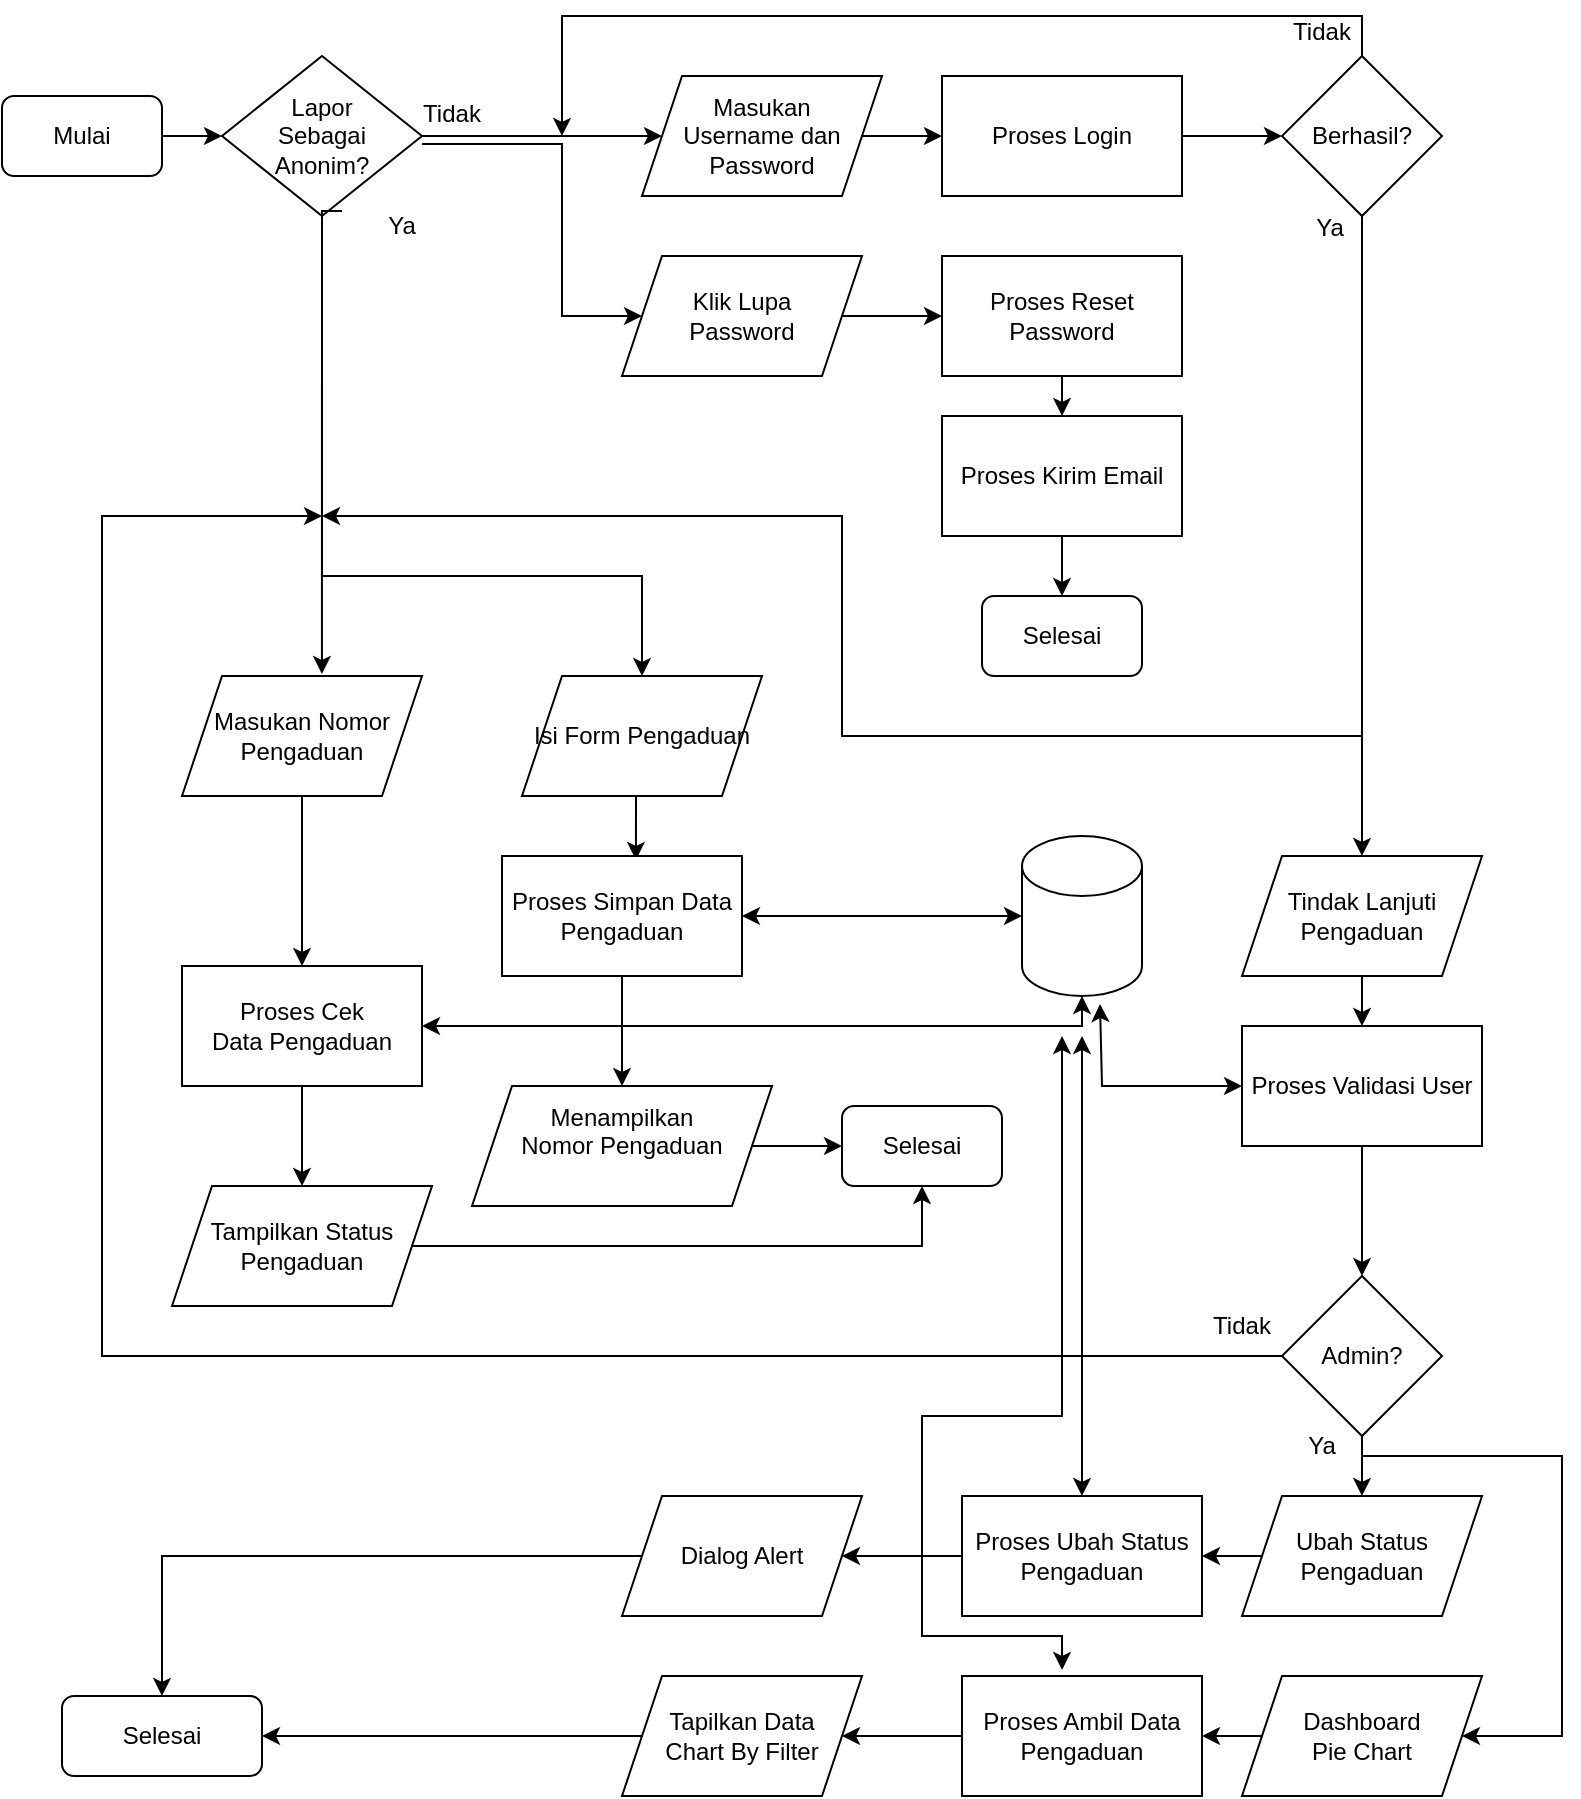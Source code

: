 <mxfile version="21.2.9" type="github">
  <diagram id="C5RBs43oDa-KdzZeNtuy" name="Page-1">
    <mxGraphModel dx="1222" dy="586" grid="1" gridSize="10" guides="1" tooltips="1" connect="1" arrows="1" fold="1" page="1" pageScale="1" pageWidth="827" pageHeight="1169" math="0" shadow="0">
      <root>
        <mxCell id="WIyWlLk6GJQsqaUBKTNV-0" />
        <mxCell id="WIyWlLk6GJQsqaUBKTNV-1" parent="WIyWlLk6GJQsqaUBKTNV-0" />
        <mxCell id="5g_yiBCIWojVpbgfXN-V-31" style="edgeStyle=orthogonalEdgeStyle;rounded=0;orthogonalLoop=1;jettySize=auto;html=1;exitX=1;exitY=0.5;exitDx=0;exitDy=0;entryX=0;entryY=0.5;entryDx=0;entryDy=0;" edge="1" parent="WIyWlLk6GJQsqaUBKTNV-1" source="5g_yiBCIWojVpbgfXN-V-0" target="5g_yiBCIWojVpbgfXN-V-1">
          <mxGeometry relative="1" as="geometry" />
        </mxCell>
        <mxCell id="5g_yiBCIWojVpbgfXN-V-0" value="Mulai" style="rounded=1;whiteSpace=wrap;html=1;" vertex="1" parent="WIyWlLk6GJQsqaUBKTNV-1">
          <mxGeometry x="20" y="60" width="80" height="40" as="geometry" />
        </mxCell>
        <mxCell id="5g_yiBCIWojVpbgfXN-V-28" style="edgeStyle=orthogonalEdgeStyle;rounded=0;orthogonalLoop=1;jettySize=auto;html=1;exitX=1;exitY=0.5;exitDx=0;exitDy=0;entryX=0;entryY=0.5;entryDx=0;entryDy=0;" edge="1" parent="WIyWlLk6GJQsqaUBKTNV-1" source="5g_yiBCIWojVpbgfXN-V-1" target="5g_yiBCIWojVpbgfXN-V-5">
          <mxGeometry relative="1" as="geometry" />
        </mxCell>
        <mxCell id="5g_yiBCIWojVpbgfXN-V-52" style="edgeStyle=orthogonalEdgeStyle;rounded=0;orthogonalLoop=1;jettySize=auto;html=1;exitX=0.5;exitY=1;exitDx=0;exitDy=0;entryX=0.583;entryY=-0.017;entryDx=0;entryDy=0;entryPerimeter=0;" edge="1" parent="WIyWlLk6GJQsqaUBKTNV-1" source="5g_yiBCIWojVpbgfXN-V-1" target="5g_yiBCIWojVpbgfXN-V-51">
          <mxGeometry relative="1" as="geometry" />
        </mxCell>
        <mxCell id="5g_yiBCIWojVpbgfXN-V-1" value="&lt;div&gt;Lapor&lt;/div&gt;&lt;div&gt;Sebagai&lt;/div&gt;&lt;div&gt;Anonim?&lt;br&gt;&lt;/div&gt;" style="rhombus;whiteSpace=wrap;html=1;" vertex="1" parent="WIyWlLk6GJQsqaUBKTNV-1">
          <mxGeometry x="130" y="40" width="100" height="80" as="geometry" />
        </mxCell>
        <mxCell id="5g_yiBCIWojVpbgfXN-V-12" style="edgeStyle=orthogonalEdgeStyle;rounded=0;orthogonalLoop=1;jettySize=auto;html=1;exitX=1;exitY=0.5;exitDx=0;exitDy=0;entryX=0;entryY=0.5;entryDx=0;entryDy=0;" edge="1" parent="WIyWlLk6GJQsqaUBKTNV-1" source="5g_yiBCIWojVpbgfXN-V-5" target="5g_yiBCIWojVpbgfXN-V-11">
          <mxGeometry relative="1" as="geometry" />
        </mxCell>
        <mxCell id="5g_yiBCIWojVpbgfXN-V-5" value="&lt;div&gt;Masukan&lt;/div&gt;&lt;div&gt;Username dan Password&lt;br&gt;&lt;/div&gt;" style="shape=parallelogram;perimeter=parallelogramPerimeter;whiteSpace=wrap;html=1;fixedSize=1;" vertex="1" parent="WIyWlLk6GJQsqaUBKTNV-1">
          <mxGeometry x="340" y="50" width="120" height="60" as="geometry" />
        </mxCell>
        <mxCell id="5g_yiBCIWojVpbgfXN-V-32" style="edgeStyle=orthogonalEdgeStyle;rounded=0;orthogonalLoop=1;jettySize=auto;html=1;exitX=0.25;exitY=1;exitDx=0;exitDy=0;entryX=0;entryY=0.5;entryDx=0;entryDy=0;" edge="1" parent="WIyWlLk6GJQsqaUBKTNV-1" source="5g_yiBCIWojVpbgfXN-V-8" target="5g_yiBCIWojVpbgfXN-V-21">
          <mxGeometry relative="1" as="geometry">
            <Array as="points">
              <mxPoint x="300" y="84" />
              <mxPoint x="300" y="170" />
            </Array>
          </mxGeometry>
        </mxCell>
        <mxCell id="5g_yiBCIWojVpbgfXN-V-8" value="Tidak" style="text;html=1;strokeColor=none;fillColor=none;align=center;verticalAlign=middle;whiteSpace=wrap;rounded=0;" vertex="1" parent="WIyWlLk6GJQsqaUBKTNV-1">
          <mxGeometry x="215" y="54" width="60" height="30" as="geometry" />
        </mxCell>
        <mxCell id="5g_yiBCIWojVpbgfXN-V-36" style="edgeStyle=orthogonalEdgeStyle;rounded=0;orthogonalLoop=1;jettySize=auto;html=1;exitX=0;exitY=0.25;exitDx=0;exitDy=0;entryX=0.5;entryY=0;entryDx=0;entryDy=0;" edge="1" parent="WIyWlLk6GJQsqaUBKTNV-1" source="5g_yiBCIWojVpbgfXN-V-10" target="5g_yiBCIWojVpbgfXN-V-34">
          <mxGeometry relative="1" as="geometry">
            <Array as="points">
              <mxPoint x="180" y="118" />
              <mxPoint x="180" y="300" />
              <mxPoint x="340" y="300" />
            </Array>
          </mxGeometry>
        </mxCell>
        <mxCell id="5g_yiBCIWojVpbgfXN-V-10" value="Ya" style="text;html=1;strokeColor=none;fillColor=none;align=center;verticalAlign=middle;whiteSpace=wrap;rounded=0;" vertex="1" parent="WIyWlLk6GJQsqaUBKTNV-1">
          <mxGeometry x="190" y="110" width="60" height="30" as="geometry" />
        </mxCell>
        <mxCell id="5g_yiBCIWojVpbgfXN-V-17" style="edgeStyle=orthogonalEdgeStyle;rounded=0;orthogonalLoop=1;jettySize=auto;html=1;exitX=1;exitY=0.5;exitDx=0;exitDy=0;entryX=0;entryY=0.5;entryDx=0;entryDy=0;" edge="1" parent="WIyWlLk6GJQsqaUBKTNV-1" source="5g_yiBCIWojVpbgfXN-V-11" target="5g_yiBCIWojVpbgfXN-V-13">
          <mxGeometry relative="1" as="geometry" />
        </mxCell>
        <mxCell id="5g_yiBCIWojVpbgfXN-V-11" value="Proses Login" style="rounded=0;whiteSpace=wrap;html=1;" vertex="1" parent="WIyWlLk6GJQsqaUBKTNV-1">
          <mxGeometry x="490" y="50" width="120" height="60" as="geometry" />
        </mxCell>
        <mxCell id="5g_yiBCIWojVpbgfXN-V-29" style="edgeStyle=orthogonalEdgeStyle;rounded=0;orthogonalLoop=1;jettySize=auto;html=1;exitX=0.5;exitY=0;exitDx=0;exitDy=0;" edge="1" parent="WIyWlLk6GJQsqaUBKTNV-1" source="5g_yiBCIWojVpbgfXN-V-13">
          <mxGeometry relative="1" as="geometry">
            <mxPoint x="300" y="80" as="targetPoint" />
            <Array as="points">
              <mxPoint x="700" y="20" />
              <mxPoint x="300" y="20" />
            </Array>
          </mxGeometry>
        </mxCell>
        <mxCell id="5g_yiBCIWojVpbgfXN-V-13" value="Berhasil?" style="rhombus;whiteSpace=wrap;html=1;" vertex="1" parent="WIyWlLk6GJQsqaUBKTNV-1">
          <mxGeometry x="660" y="40" width="80" height="80" as="geometry" />
        </mxCell>
        <mxCell id="5g_yiBCIWojVpbgfXN-V-15" value="Tidak" style="text;html=1;strokeColor=none;fillColor=none;align=center;verticalAlign=middle;whiteSpace=wrap;rounded=0;" vertex="1" parent="WIyWlLk6GJQsqaUBKTNV-1">
          <mxGeometry x="650" y="13" width="60" height="30" as="geometry" />
        </mxCell>
        <mxCell id="5g_yiBCIWojVpbgfXN-V-37" style="edgeStyle=orthogonalEdgeStyle;rounded=0;orthogonalLoop=1;jettySize=auto;html=1;" edge="1" parent="WIyWlLk6GJQsqaUBKTNV-1">
          <mxGeometry relative="1" as="geometry">
            <mxPoint x="700" y="119" as="sourcePoint" />
            <mxPoint x="180" y="270" as="targetPoint" />
            <Array as="points">
              <mxPoint x="700" y="380" />
              <mxPoint x="440" y="380" />
              <mxPoint x="440" y="270" />
            </Array>
          </mxGeometry>
        </mxCell>
        <mxCell id="5g_yiBCIWojVpbgfXN-V-19" value="Ya" style="text;html=1;strokeColor=none;fillColor=none;align=center;verticalAlign=middle;whiteSpace=wrap;rounded=0;" vertex="1" parent="WIyWlLk6GJQsqaUBKTNV-1">
          <mxGeometry x="654" y="111" width="60" height="30" as="geometry" />
        </mxCell>
        <mxCell id="5g_yiBCIWojVpbgfXN-V-25" style="edgeStyle=orthogonalEdgeStyle;rounded=0;orthogonalLoop=1;jettySize=auto;html=1;exitX=0.5;exitY=1;exitDx=0;exitDy=0;entryX=0.5;entryY=0;entryDx=0;entryDy=0;" edge="1" parent="WIyWlLk6GJQsqaUBKTNV-1" source="5g_yiBCIWojVpbgfXN-V-20" target="5g_yiBCIWojVpbgfXN-V-24">
          <mxGeometry relative="1" as="geometry" />
        </mxCell>
        <mxCell id="5g_yiBCIWojVpbgfXN-V-20" value="Proses Reset Password" style="rounded=0;whiteSpace=wrap;html=1;" vertex="1" parent="WIyWlLk6GJQsqaUBKTNV-1">
          <mxGeometry x="490" y="140" width="120" height="60" as="geometry" />
        </mxCell>
        <mxCell id="5g_yiBCIWojVpbgfXN-V-22" style="edgeStyle=orthogonalEdgeStyle;rounded=0;orthogonalLoop=1;jettySize=auto;html=1;exitX=1;exitY=0.5;exitDx=0;exitDy=0;entryX=0;entryY=0.5;entryDx=0;entryDy=0;" edge="1" parent="WIyWlLk6GJQsqaUBKTNV-1" source="5g_yiBCIWojVpbgfXN-V-21" target="5g_yiBCIWojVpbgfXN-V-20">
          <mxGeometry relative="1" as="geometry" />
        </mxCell>
        <mxCell id="5g_yiBCIWojVpbgfXN-V-21" value="&lt;div&gt;Klik Lupa &lt;br&gt;&lt;/div&gt;&lt;div&gt;Password&lt;/div&gt;" style="shape=parallelogram;perimeter=parallelogramPerimeter;whiteSpace=wrap;html=1;fixedSize=1;" vertex="1" parent="WIyWlLk6GJQsqaUBKTNV-1">
          <mxGeometry x="330" y="140" width="120" height="60" as="geometry" />
        </mxCell>
        <mxCell id="5g_yiBCIWojVpbgfXN-V-33" style="edgeStyle=orthogonalEdgeStyle;rounded=0;orthogonalLoop=1;jettySize=auto;html=1;exitX=0.5;exitY=1;exitDx=0;exitDy=0;entryX=0.5;entryY=0;entryDx=0;entryDy=0;" edge="1" parent="WIyWlLk6GJQsqaUBKTNV-1" source="5g_yiBCIWojVpbgfXN-V-24" target="5g_yiBCIWojVpbgfXN-V-26">
          <mxGeometry relative="1" as="geometry" />
        </mxCell>
        <mxCell id="5g_yiBCIWojVpbgfXN-V-24" value="Proses Kirim Email" style="rounded=0;whiteSpace=wrap;html=1;" vertex="1" parent="WIyWlLk6GJQsqaUBKTNV-1">
          <mxGeometry x="490" y="220" width="120" height="60" as="geometry" />
        </mxCell>
        <mxCell id="5g_yiBCIWojVpbgfXN-V-26" value="Selesai" style="rounded=1;whiteSpace=wrap;html=1;" vertex="1" parent="WIyWlLk6GJQsqaUBKTNV-1">
          <mxGeometry x="510" y="310" width="80" height="40" as="geometry" />
        </mxCell>
        <mxCell id="5g_yiBCIWojVpbgfXN-V-39" style="edgeStyle=orthogonalEdgeStyle;rounded=0;orthogonalLoop=1;jettySize=auto;html=1;exitX=0.5;exitY=1;exitDx=0;exitDy=0;entryX=0.558;entryY=0.033;entryDx=0;entryDy=0;entryPerimeter=0;" edge="1" parent="WIyWlLk6GJQsqaUBKTNV-1" source="5g_yiBCIWojVpbgfXN-V-34" target="5g_yiBCIWojVpbgfXN-V-38">
          <mxGeometry relative="1" as="geometry" />
        </mxCell>
        <mxCell id="5g_yiBCIWojVpbgfXN-V-34" value="Isi Form Pengaduan" style="shape=parallelogram;perimeter=parallelogramPerimeter;whiteSpace=wrap;html=1;fixedSize=1;" vertex="1" parent="WIyWlLk6GJQsqaUBKTNV-1">
          <mxGeometry x="280" y="350" width="120" height="60" as="geometry" />
        </mxCell>
        <mxCell id="5g_yiBCIWojVpbgfXN-V-46" style="edgeStyle=orthogonalEdgeStyle;rounded=0;orthogonalLoop=1;jettySize=auto;html=1;exitX=0.5;exitY=1;exitDx=0;exitDy=0;entryX=0.5;entryY=0;entryDx=0;entryDy=0;" edge="1" parent="WIyWlLk6GJQsqaUBKTNV-1" source="5g_yiBCIWojVpbgfXN-V-38" target="5g_yiBCIWojVpbgfXN-V-45">
          <mxGeometry relative="1" as="geometry" />
        </mxCell>
        <mxCell id="5g_yiBCIWojVpbgfXN-V-38" value="Proses Simpan Data Pengaduan" style="rounded=0;whiteSpace=wrap;html=1;" vertex="1" parent="WIyWlLk6GJQsqaUBKTNV-1">
          <mxGeometry x="270" y="440" width="120" height="60" as="geometry" />
        </mxCell>
        <mxCell id="5g_yiBCIWojVpbgfXN-V-40" value="" style="shape=cylinder3;whiteSpace=wrap;html=1;boundedLbl=1;backgroundOutline=1;size=15;" vertex="1" parent="WIyWlLk6GJQsqaUBKTNV-1">
          <mxGeometry x="530" y="430" width="60" height="80" as="geometry" />
        </mxCell>
        <mxCell id="5g_yiBCIWojVpbgfXN-V-42" value="Selesai" style="rounded=1;whiteSpace=wrap;html=1;" vertex="1" parent="WIyWlLk6GJQsqaUBKTNV-1">
          <mxGeometry x="440" y="565" width="80" height="40" as="geometry" />
        </mxCell>
        <mxCell id="5g_yiBCIWojVpbgfXN-V-47" style="edgeStyle=orthogonalEdgeStyle;rounded=0;orthogonalLoop=1;jettySize=auto;html=1;exitX=1;exitY=0.5;exitDx=0;exitDy=0;entryX=0;entryY=0.5;entryDx=0;entryDy=0;" edge="1" parent="WIyWlLk6GJQsqaUBKTNV-1" source="5g_yiBCIWojVpbgfXN-V-45" target="5g_yiBCIWojVpbgfXN-V-42">
          <mxGeometry relative="1" as="geometry" />
        </mxCell>
        <mxCell id="5g_yiBCIWojVpbgfXN-V-45" value="&lt;div&gt;Menampilkan &lt;br&gt;&lt;/div&gt;&lt;div&gt;Nomor Pengaduan&lt;/div&gt;&lt;div&gt;&lt;br&gt;&lt;/div&gt;" style="shape=parallelogram;perimeter=parallelogramPerimeter;whiteSpace=wrap;html=1;fixedSize=1;" vertex="1" parent="WIyWlLk6GJQsqaUBKTNV-1">
          <mxGeometry x="255" y="555" width="150" height="60" as="geometry" />
        </mxCell>
        <mxCell id="5g_yiBCIWojVpbgfXN-V-50" value="" style="endArrow=classic;startArrow=classic;html=1;rounded=0;exitX=1;exitY=0.5;exitDx=0;exitDy=0;entryX=0;entryY=0.5;entryDx=0;entryDy=0;entryPerimeter=0;" edge="1" parent="WIyWlLk6GJQsqaUBKTNV-1" source="5g_yiBCIWojVpbgfXN-V-38" target="5g_yiBCIWojVpbgfXN-V-40">
          <mxGeometry width="50" height="50" relative="1" as="geometry">
            <mxPoint x="510" y="500" as="sourcePoint" />
            <mxPoint x="560" y="450" as="targetPoint" />
          </mxGeometry>
        </mxCell>
        <mxCell id="5g_yiBCIWojVpbgfXN-V-54" style="edgeStyle=orthogonalEdgeStyle;rounded=0;orthogonalLoop=1;jettySize=auto;html=1;exitX=0.5;exitY=1;exitDx=0;exitDy=0;entryX=0.5;entryY=0;entryDx=0;entryDy=0;" edge="1" parent="WIyWlLk6GJQsqaUBKTNV-1" source="5g_yiBCIWojVpbgfXN-V-51" target="5g_yiBCIWojVpbgfXN-V-53">
          <mxGeometry relative="1" as="geometry" />
        </mxCell>
        <mxCell id="5g_yiBCIWojVpbgfXN-V-51" value="&lt;div&gt;Masukan Nomor&lt;/div&gt;&lt;div&gt;Pengaduan&lt;/div&gt;" style="shape=parallelogram;perimeter=parallelogramPerimeter;whiteSpace=wrap;html=1;fixedSize=1;" vertex="1" parent="WIyWlLk6GJQsqaUBKTNV-1">
          <mxGeometry x="110" y="350" width="120" height="60" as="geometry" />
        </mxCell>
        <mxCell id="5g_yiBCIWojVpbgfXN-V-57" style="edgeStyle=orthogonalEdgeStyle;rounded=0;orthogonalLoop=1;jettySize=auto;html=1;exitX=0.5;exitY=1;exitDx=0;exitDy=0;entryX=0.5;entryY=0;entryDx=0;entryDy=0;" edge="1" parent="WIyWlLk6GJQsqaUBKTNV-1" source="5g_yiBCIWojVpbgfXN-V-53" target="5g_yiBCIWojVpbgfXN-V-56">
          <mxGeometry relative="1" as="geometry" />
        </mxCell>
        <mxCell id="5g_yiBCIWojVpbgfXN-V-53" value="&lt;div&gt;Proses Cek&lt;/div&gt;&lt;div&gt;Data Pengaduan&lt;br&gt;&lt;/div&gt;" style="rounded=0;whiteSpace=wrap;html=1;" vertex="1" parent="WIyWlLk6GJQsqaUBKTNV-1">
          <mxGeometry x="110" y="495" width="120" height="60" as="geometry" />
        </mxCell>
        <mxCell id="5g_yiBCIWojVpbgfXN-V-55" value="" style="endArrow=classic;startArrow=classic;html=1;rounded=0;exitX=1;exitY=0.5;exitDx=0;exitDy=0;entryX=0.5;entryY=1;entryDx=0;entryDy=0;entryPerimeter=0;" edge="1" parent="WIyWlLk6GJQsqaUBKTNV-1" source="5g_yiBCIWojVpbgfXN-V-53" target="5g_yiBCIWojVpbgfXN-V-40">
          <mxGeometry width="50" height="50" relative="1" as="geometry">
            <mxPoint x="360" y="410" as="sourcePoint" />
            <mxPoint x="410" y="360" as="targetPoint" />
            <Array as="points">
              <mxPoint x="560" y="525" />
            </Array>
          </mxGeometry>
        </mxCell>
        <mxCell id="5g_yiBCIWojVpbgfXN-V-58" style="edgeStyle=orthogonalEdgeStyle;rounded=0;orthogonalLoop=1;jettySize=auto;html=1;exitX=1;exitY=0.5;exitDx=0;exitDy=0;entryX=0.5;entryY=1;entryDx=0;entryDy=0;" edge="1" parent="WIyWlLk6GJQsqaUBKTNV-1" source="5g_yiBCIWojVpbgfXN-V-56" target="5g_yiBCIWojVpbgfXN-V-42">
          <mxGeometry relative="1" as="geometry" />
        </mxCell>
        <mxCell id="5g_yiBCIWojVpbgfXN-V-56" value="&lt;div&gt;Tampilkan Status&lt;/div&gt;&lt;div&gt;Pengaduan&lt;br&gt;&lt;/div&gt;" style="shape=parallelogram;perimeter=parallelogramPerimeter;whiteSpace=wrap;html=1;fixedSize=1;" vertex="1" parent="WIyWlLk6GJQsqaUBKTNV-1">
          <mxGeometry x="105" y="605" width="130" height="60" as="geometry" />
        </mxCell>
        <mxCell id="5g_yiBCIWojVpbgfXN-V-63" style="edgeStyle=orthogonalEdgeStyle;rounded=0;orthogonalLoop=1;jettySize=auto;html=1;exitX=0.5;exitY=1;exitDx=0;exitDy=0;entryX=0.5;entryY=0;entryDx=0;entryDy=0;" edge="1" parent="WIyWlLk6GJQsqaUBKTNV-1" source="5g_yiBCIWojVpbgfXN-V-60" target="5g_yiBCIWojVpbgfXN-V-62">
          <mxGeometry relative="1" as="geometry" />
        </mxCell>
        <mxCell id="5g_yiBCIWojVpbgfXN-V-60" value="&lt;div&gt;Tindak Lanjuti&lt;/div&gt;&lt;div&gt;Pengaduan&lt;br&gt;&lt;/div&gt;" style="shape=parallelogram;perimeter=parallelogramPerimeter;whiteSpace=wrap;html=1;fixedSize=1;" vertex="1" parent="WIyWlLk6GJQsqaUBKTNV-1">
          <mxGeometry x="640" y="440" width="120" height="60" as="geometry" />
        </mxCell>
        <mxCell id="5g_yiBCIWojVpbgfXN-V-61" value="" style="endArrow=classic;html=1;rounded=0;entryX=0.5;entryY=0;entryDx=0;entryDy=0;" edge="1" parent="WIyWlLk6GJQsqaUBKTNV-1" target="5g_yiBCIWojVpbgfXN-V-60">
          <mxGeometry width="50" height="50" relative="1" as="geometry">
            <mxPoint x="700" y="380" as="sourcePoint" />
            <mxPoint x="410" y="410" as="targetPoint" />
          </mxGeometry>
        </mxCell>
        <mxCell id="5g_yiBCIWojVpbgfXN-V-66" style="edgeStyle=orthogonalEdgeStyle;rounded=0;orthogonalLoop=1;jettySize=auto;html=1;exitX=0.5;exitY=1;exitDx=0;exitDy=0;entryX=0.5;entryY=0;entryDx=0;entryDy=0;" edge="1" parent="WIyWlLk6GJQsqaUBKTNV-1" source="5g_yiBCIWojVpbgfXN-V-62" target="5g_yiBCIWojVpbgfXN-V-64">
          <mxGeometry relative="1" as="geometry" />
        </mxCell>
        <mxCell id="5g_yiBCIWojVpbgfXN-V-62" value="Proses Validasi User" style="rounded=0;whiteSpace=wrap;html=1;" vertex="1" parent="WIyWlLk6GJQsqaUBKTNV-1">
          <mxGeometry x="640" y="525" width="120" height="60" as="geometry" />
        </mxCell>
        <mxCell id="5g_yiBCIWojVpbgfXN-V-75" style="edgeStyle=orthogonalEdgeStyle;rounded=0;orthogonalLoop=1;jettySize=auto;html=1;exitX=0.5;exitY=1;exitDx=0;exitDy=0;entryX=0.5;entryY=0;entryDx=0;entryDy=0;" edge="1" parent="WIyWlLk6GJQsqaUBKTNV-1" source="5g_yiBCIWojVpbgfXN-V-64" target="5g_yiBCIWojVpbgfXN-V-74">
          <mxGeometry relative="1" as="geometry" />
        </mxCell>
        <mxCell id="5g_yiBCIWojVpbgfXN-V-64" value="Admin?" style="rhombus;whiteSpace=wrap;html=1;" vertex="1" parent="WIyWlLk6GJQsqaUBKTNV-1">
          <mxGeometry x="660" y="650" width="80" height="80" as="geometry" />
        </mxCell>
        <mxCell id="5g_yiBCIWojVpbgfXN-V-67" value="" style="endArrow=classic;startArrow=classic;html=1;rounded=0;entryX=0;entryY=0.5;entryDx=0;entryDy=0;exitX=0.65;exitY=1.05;exitDx=0;exitDy=0;exitPerimeter=0;" edge="1" parent="WIyWlLk6GJQsqaUBKTNV-1" source="5g_yiBCIWojVpbgfXN-V-40" target="5g_yiBCIWojVpbgfXN-V-62">
          <mxGeometry width="50" height="50" relative="1" as="geometry">
            <mxPoint x="360" y="540" as="sourcePoint" />
            <mxPoint x="410" y="490" as="targetPoint" />
            <Array as="points">
              <mxPoint x="570" y="555" />
            </Array>
          </mxGeometry>
        </mxCell>
        <mxCell id="5g_yiBCIWojVpbgfXN-V-72" value="" style="endArrow=classic;html=1;rounded=0;exitX=0;exitY=0.5;exitDx=0;exitDy=0;" edge="1" parent="WIyWlLk6GJQsqaUBKTNV-1" source="5g_yiBCIWojVpbgfXN-V-64">
          <mxGeometry width="50" height="50" relative="1" as="geometry">
            <mxPoint x="360" y="510" as="sourcePoint" />
            <mxPoint x="180" y="270" as="targetPoint" />
            <Array as="points">
              <mxPoint x="70" y="690" />
              <mxPoint x="70" y="270" />
            </Array>
          </mxGeometry>
        </mxCell>
        <mxCell id="5g_yiBCIWojVpbgfXN-V-73" value="Tidak" style="text;html=1;strokeColor=none;fillColor=none;align=center;verticalAlign=middle;whiteSpace=wrap;rounded=0;" vertex="1" parent="WIyWlLk6GJQsqaUBKTNV-1">
          <mxGeometry x="610" y="660" width="60" height="30" as="geometry" />
        </mxCell>
        <mxCell id="5g_yiBCIWojVpbgfXN-V-78" style="edgeStyle=orthogonalEdgeStyle;rounded=0;orthogonalLoop=1;jettySize=auto;html=1;exitX=0;exitY=0.5;exitDx=0;exitDy=0;entryX=1;entryY=0.5;entryDx=0;entryDy=0;" edge="1" parent="WIyWlLk6GJQsqaUBKTNV-1" source="5g_yiBCIWojVpbgfXN-V-74" target="5g_yiBCIWojVpbgfXN-V-76">
          <mxGeometry relative="1" as="geometry" />
        </mxCell>
        <mxCell id="5g_yiBCIWojVpbgfXN-V-74" value="Ubah Status Pengaduan" style="shape=parallelogram;perimeter=parallelogramPerimeter;whiteSpace=wrap;html=1;fixedSize=1;" vertex="1" parent="WIyWlLk6GJQsqaUBKTNV-1">
          <mxGeometry x="640" y="760" width="120" height="60" as="geometry" />
        </mxCell>
        <mxCell id="5g_yiBCIWojVpbgfXN-V-81" style="edgeStyle=orthogonalEdgeStyle;rounded=0;orthogonalLoop=1;jettySize=auto;html=1;exitX=0;exitY=0.5;exitDx=0;exitDy=0;entryX=1;entryY=0.5;entryDx=0;entryDy=0;" edge="1" parent="WIyWlLk6GJQsqaUBKTNV-1" source="5g_yiBCIWojVpbgfXN-V-76" target="5g_yiBCIWojVpbgfXN-V-80">
          <mxGeometry relative="1" as="geometry" />
        </mxCell>
        <mxCell id="5g_yiBCIWojVpbgfXN-V-76" value="&lt;div&gt;Proses Ubah Status&lt;/div&gt;&lt;div&gt;Pengaduan&lt;br&gt;&lt;/div&gt;" style="rounded=0;whiteSpace=wrap;html=1;" vertex="1" parent="WIyWlLk6GJQsqaUBKTNV-1">
          <mxGeometry x="500" y="760" width="120" height="60" as="geometry" />
        </mxCell>
        <mxCell id="5g_yiBCIWojVpbgfXN-V-79" value="" style="endArrow=classic;startArrow=classic;html=1;rounded=0;exitX=0.5;exitY=0;exitDx=0;exitDy=0;" edge="1" parent="WIyWlLk6GJQsqaUBKTNV-1" source="5g_yiBCIWojVpbgfXN-V-76">
          <mxGeometry width="50" height="50" relative="1" as="geometry">
            <mxPoint x="360" y="730" as="sourcePoint" />
            <mxPoint x="560" y="530" as="targetPoint" />
          </mxGeometry>
        </mxCell>
        <mxCell id="5g_yiBCIWojVpbgfXN-V-83" style="edgeStyle=orthogonalEdgeStyle;rounded=0;orthogonalLoop=1;jettySize=auto;html=1;exitX=0;exitY=0.5;exitDx=0;exitDy=0;entryX=0.5;entryY=0;entryDx=0;entryDy=0;" edge="1" parent="WIyWlLk6GJQsqaUBKTNV-1" source="5g_yiBCIWojVpbgfXN-V-80" target="5g_yiBCIWojVpbgfXN-V-82">
          <mxGeometry relative="1" as="geometry" />
        </mxCell>
        <mxCell id="5g_yiBCIWojVpbgfXN-V-80" value="Dialog Alert" style="shape=parallelogram;perimeter=parallelogramPerimeter;whiteSpace=wrap;html=1;fixedSize=1;" vertex="1" parent="WIyWlLk6GJQsqaUBKTNV-1">
          <mxGeometry x="330" y="760" width="120" height="60" as="geometry" />
        </mxCell>
        <mxCell id="5g_yiBCIWojVpbgfXN-V-82" value="Selesai" style="rounded=1;whiteSpace=wrap;html=1;" vertex="1" parent="WIyWlLk6GJQsqaUBKTNV-1">
          <mxGeometry x="50" y="860" width="100" height="40" as="geometry" />
        </mxCell>
        <mxCell id="5g_yiBCIWojVpbgfXN-V-84" value="Ya" style="text;html=1;strokeColor=none;fillColor=none;align=center;verticalAlign=middle;whiteSpace=wrap;rounded=0;" vertex="1" parent="WIyWlLk6GJQsqaUBKTNV-1">
          <mxGeometry x="650" y="720" width="60" height="30" as="geometry" />
        </mxCell>
        <mxCell id="5g_yiBCIWojVpbgfXN-V-88" style="edgeStyle=orthogonalEdgeStyle;rounded=0;orthogonalLoop=1;jettySize=auto;html=1;exitX=0;exitY=0.5;exitDx=0;exitDy=0;entryX=1;entryY=0.5;entryDx=0;entryDy=0;" edge="1" parent="WIyWlLk6GJQsqaUBKTNV-1" source="5g_yiBCIWojVpbgfXN-V-85" target="5g_yiBCIWojVpbgfXN-V-87">
          <mxGeometry relative="1" as="geometry" />
        </mxCell>
        <mxCell id="5g_yiBCIWojVpbgfXN-V-85" value="&lt;div&gt;Dashboard &lt;br&gt;&lt;/div&gt;&lt;div&gt;Pie Chart&lt;/div&gt;" style="shape=parallelogram;perimeter=parallelogramPerimeter;whiteSpace=wrap;html=1;fixedSize=1;" vertex="1" parent="WIyWlLk6GJQsqaUBKTNV-1">
          <mxGeometry x="640" y="850" width="120" height="60" as="geometry" />
        </mxCell>
        <mxCell id="5g_yiBCIWojVpbgfXN-V-86" value="" style="endArrow=classic;html=1;rounded=0;exitX=0.833;exitY=0.667;exitDx=0;exitDy=0;exitPerimeter=0;entryX=1;entryY=0.5;entryDx=0;entryDy=0;" edge="1" parent="WIyWlLk6GJQsqaUBKTNV-1" source="5g_yiBCIWojVpbgfXN-V-84" target="5g_yiBCIWojVpbgfXN-V-85">
          <mxGeometry width="50" height="50" relative="1" as="geometry">
            <mxPoint x="360" y="740" as="sourcePoint" />
            <mxPoint x="410" y="690" as="targetPoint" />
            <Array as="points">
              <mxPoint x="800" y="740" />
              <mxPoint x="800" y="880" />
            </Array>
          </mxGeometry>
        </mxCell>
        <mxCell id="5g_yiBCIWojVpbgfXN-V-92" style="edgeStyle=orthogonalEdgeStyle;rounded=0;orthogonalLoop=1;jettySize=auto;html=1;exitX=0;exitY=0.5;exitDx=0;exitDy=0;entryX=1;entryY=0.5;entryDx=0;entryDy=0;" edge="1" parent="WIyWlLk6GJQsqaUBKTNV-1" source="5g_yiBCIWojVpbgfXN-V-87" target="5g_yiBCIWojVpbgfXN-V-90">
          <mxGeometry relative="1" as="geometry" />
        </mxCell>
        <mxCell id="5g_yiBCIWojVpbgfXN-V-87" value="Proses Ambil Data Pengaduan" style="rounded=0;whiteSpace=wrap;html=1;" vertex="1" parent="WIyWlLk6GJQsqaUBKTNV-1">
          <mxGeometry x="500" y="850" width="120" height="60" as="geometry" />
        </mxCell>
        <mxCell id="5g_yiBCIWojVpbgfXN-V-89" value="" style="endArrow=classic;startArrow=classic;html=1;rounded=0;exitX=0.417;exitY=-0.05;exitDx=0;exitDy=0;exitPerimeter=0;" edge="1" parent="WIyWlLk6GJQsqaUBKTNV-1" source="5g_yiBCIWojVpbgfXN-V-87">
          <mxGeometry width="50" height="50" relative="1" as="geometry">
            <mxPoint x="360" y="740" as="sourcePoint" />
            <mxPoint x="550" y="530" as="targetPoint" />
            <Array as="points">
              <mxPoint x="550" y="830" />
              <mxPoint x="480" y="830" />
              <mxPoint x="480" y="720" />
              <mxPoint x="550" y="720" />
            </Array>
          </mxGeometry>
        </mxCell>
        <mxCell id="5g_yiBCIWojVpbgfXN-V-94" style="edgeStyle=orthogonalEdgeStyle;rounded=0;orthogonalLoop=1;jettySize=auto;html=1;exitX=0;exitY=0.5;exitDx=0;exitDy=0;" edge="1" parent="WIyWlLk6GJQsqaUBKTNV-1" source="5g_yiBCIWojVpbgfXN-V-90" target="5g_yiBCIWojVpbgfXN-V-82">
          <mxGeometry relative="1" as="geometry" />
        </mxCell>
        <mxCell id="5g_yiBCIWojVpbgfXN-V-90" value="&lt;div&gt;Tapilkan Data &lt;br&gt;&lt;/div&gt;&lt;div&gt;Chart By Filter&lt;/div&gt;" style="shape=parallelogram;perimeter=parallelogramPerimeter;whiteSpace=wrap;html=1;fixedSize=1;" vertex="1" parent="WIyWlLk6GJQsqaUBKTNV-1">
          <mxGeometry x="330" y="850" width="120" height="60" as="geometry" />
        </mxCell>
      </root>
    </mxGraphModel>
  </diagram>
</mxfile>
